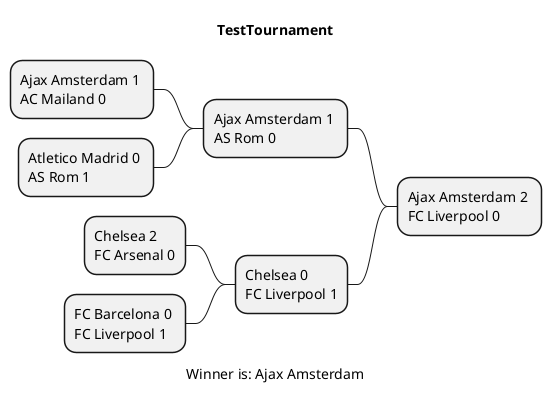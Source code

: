 @startmindmap TestTournament.png
title TestTournament

- Ajax Amsterdam 2 \nFC Liverpool 0

-- Ajax Amsterdam 1 \nAS Rom 0

--- Ajax Amsterdam 1 \nAC Mailand 0

--- Atletico Madrid 0 \nAS Rom 1

-- Chelsea 0 \nFC Liverpool 1

--- Chelsea 2 \nFC Arsenal 0

--- FC Barcelona 0 \nFC Liverpool 1
caption Winner is: Ajax Amsterdam
@endmindmap
